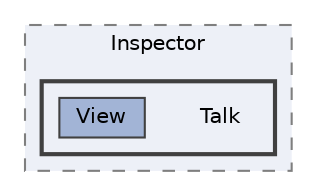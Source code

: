 digraph "C:/Users/むずでょ/Documents/Unity Projects/RMU-1-00-00-Research/Assets/RPGMaker/Codebase/Editor/Inspector/Talk"
{
 // LATEX_PDF_SIZE
  bgcolor="transparent";
  edge [fontname=Helvetica,fontsize=10,labelfontname=Helvetica,labelfontsize=10];
  node [fontname=Helvetica,fontsize=10,shape=box,height=0.2,width=0.4];
  compound=true
  subgraph clusterdir_556927790365328304c22c636a104915 {
    graph [ bgcolor="#edf0f7", pencolor="grey50", label="Inspector", fontname=Helvetica,fontsize=10 style="filled,dashed", URL="dir_556927790365328304c22c636a104915.html",tooltip=""]
  subgraph clusterdir_43143782308afd69cf4fb98aa30c5be9 {
    graph [ bgcolor="#edf0f7", pencolor="grey25", label="", fontname=Helvetica,fontsize=10 style="filled,bold", URL="dir_43143782308afd69cf4fb98aa30c5be9.html",tooltip=""]
    dir_43143782308afd69cf4fb98aa30c5be9 [shape=plaintext, label="Talk"];
  dir_e558da5494fe385723b943f2777d22a7 [label="View", fillcolor="#a2b4d6", color="grey25", style="filled", URL="dir_e558da5494fe385723b943f2777d22a7.html",tooltip=""];
  }
  }
}
